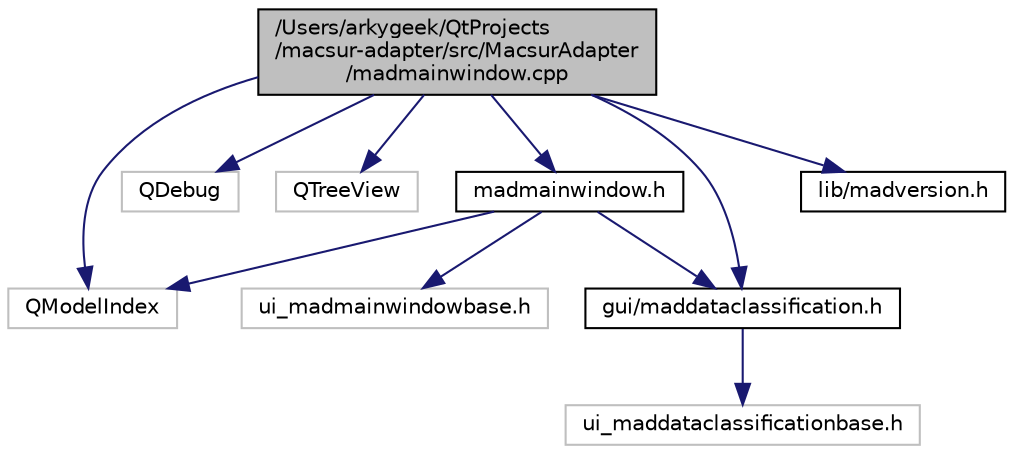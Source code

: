 digraph "/Users/arkygeek/QtProjects/macsur-adapter/src/MacsurAdapter/madmainwindow.cpp"
{
  edge [fontname="Helvetica",fontsize="10",labelfontname="Helvetica",labelfontsize="10"];
  node [fontname="Helvetica",fontsize="10",shape=record];
  Node1 [label="/Users/arkygeek/QtProjects\l/macsur-adapter/src/MacsurAdapter\l/madmainwindow.cpp",height=0.2,width=0.4,color="black", fillcolor="grey75", style="filled" fontcolor="black"];
  Node1 -> Node2 [color="midnightblue",fontsize="10",style="solid",fontname="Helvetica"];
  Node2 [label="QModelIndex",height=0.2,width=0.4,color="grey75", fillcolor="white", style="filled"];
  Node1 -> Node3 [color="midnightblue",fontsize="10",style="solid",fontname="Helvetica"];
  Node3 [label="QDebug",height=0.2,width=0.4,color="grey75", fillcolor="white", style="filled"];
  Node1 -> Node4 [color="midnightblue",fontsize="10",style="solid",fontname="Helvetica"];
  Node4 [label="QTreeView",height=0.2,width=0.4,color="grey75", fillcolor="white", style="filled"];
  Node1 -> Node5 [color="midnightblue",fontsize="10",style="solid",fontname="Helvetica"];
  Node5 [label="madmainwindow.h",height=0.2,width=0.4,color="black", fillcolor="white", style="filled",URL="$madmainwindow_8h.html"];
  Node5 -> Node6 [color="midnightblue",fontsize="10",style="solid",fontname="Helvetica"];
  Node6 [label="gui/maddataclassification.h",height=0.2,width=0.4,color="black", fillcolor="white", style="filled",URL="$maddataclassification_8h.html"];
  Node6 -> Node7 [color="midnightblue",fontsize="10",style="solid",fontname="Helvetica"];
  Node7 [label="ui_maddataclassificationbase.h",height=0.2,width=0.4,color="grey75", fillcolor="white", style="filled"];
  Node5 -> Node2 [color="midnightblue",fontsize="10",style="solid",fontname="Helvetica"];
  Node5 -> Node8 [color="midnightblue",fontsize="10",style="solid",fontname="Helvetica"];
  Node8 [label="ui_madmainwindowbase.h",height=0.2,width=0.4,color="grey75", fillcolor="white", style="filled"];
  Node1 -> Node9 [color="midnightblue",fontsize="10",style="solid",fontname="Helvetica"];
  Node9 [label="lib/madversion.h",height=0.2,width=0.4,color="black", fillcolor="white", style="filled",URL="$madversion_8h.html"];
  Node1 -> Node6 [color="midnightblue",fontsize="10",style="solid",fontname="Helvetica"];
}
